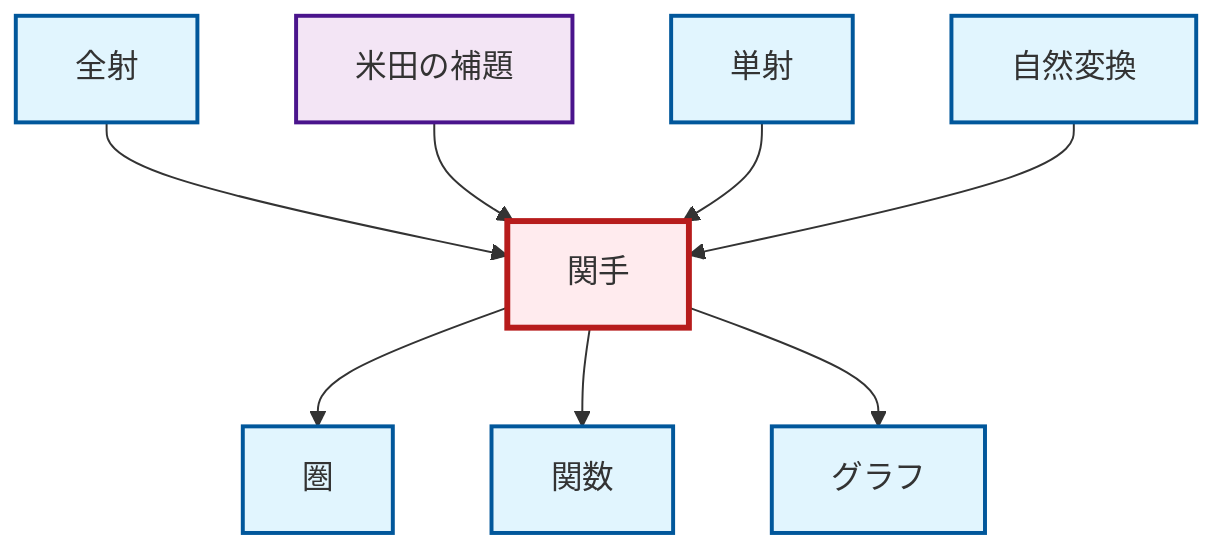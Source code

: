 graph TD
    classDef definition fill:#e1f5fe,stroke:#01579b,stroke-width:2px
    classDef theorem fill:#f3e5f5,stroke:#4a148c,stroke-width:2px
    classDef axiom fill:#fff3e0,stroke:#e65100,stroke-width:2px
    classDef example fill:#e8f5e9,stroke:#1b5e20,stroke-width:2px
    classDef current fill:#ffebee,stroke:#b71c1c,stroke-width:3px
    thm-yoneda["米田の補題"]:::theorem
    def-functor["関手"]:::definition
    def-monomorphism["単射"]:::definition
    def-function["関数"]:::definition
    def-category["圏"]:::definition
    def-natural-transformation["自然変換"]:::definition
    def-epimorphism["全射"]:::definition
    def-graph["グラフ"]:::definition
    def-epimorphism --> def-functor
    def-functor --> def-category
    def-functor --> def-function
    def-functor --> def-graph
    thm-yoneda --> def-functor
    def-monomorphism --> def-functor
    def-natural-transformation --> def-functor
    class def-functor current
